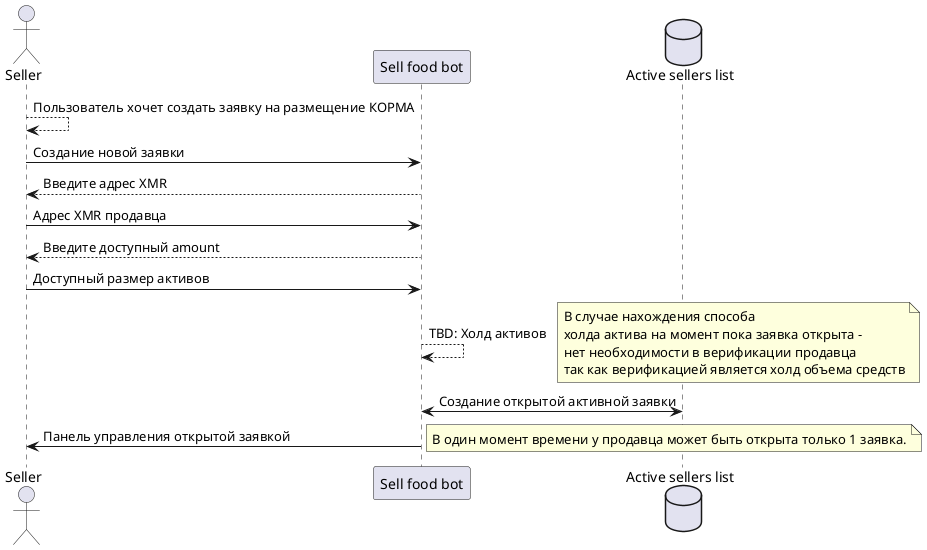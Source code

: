 @startuml
actor       Seller       as usr
participant      "Sell food bot"      as gfb
database    "Active sellers list"    as fdb

usr --> usr: Пользователь хочет создать заявку на размещение КОРМА
usr -> gfb: Создание новой заявки
usr <-- gfb: Введите адрес XMR
usr -> gfb: Адрес XMR продавца
usr <-- gfb: Введите доступный amount
usr -> gfb: Доступный размер активов
gfb --> gfb: TBD: Холд активов
note right
В случае нахождения способа
холда актива на момент пока заявка открыта -
нет необходимости в верификации продавца
так как верификацией является холд объема средств
end note
gfb <-> fdb: Создание открытой активной заявки
usr <- gfb: Панель управления открытой заявкой
note right
В один момент времени у продавца может быть открыта только 1 заявка.
end note
@enduml